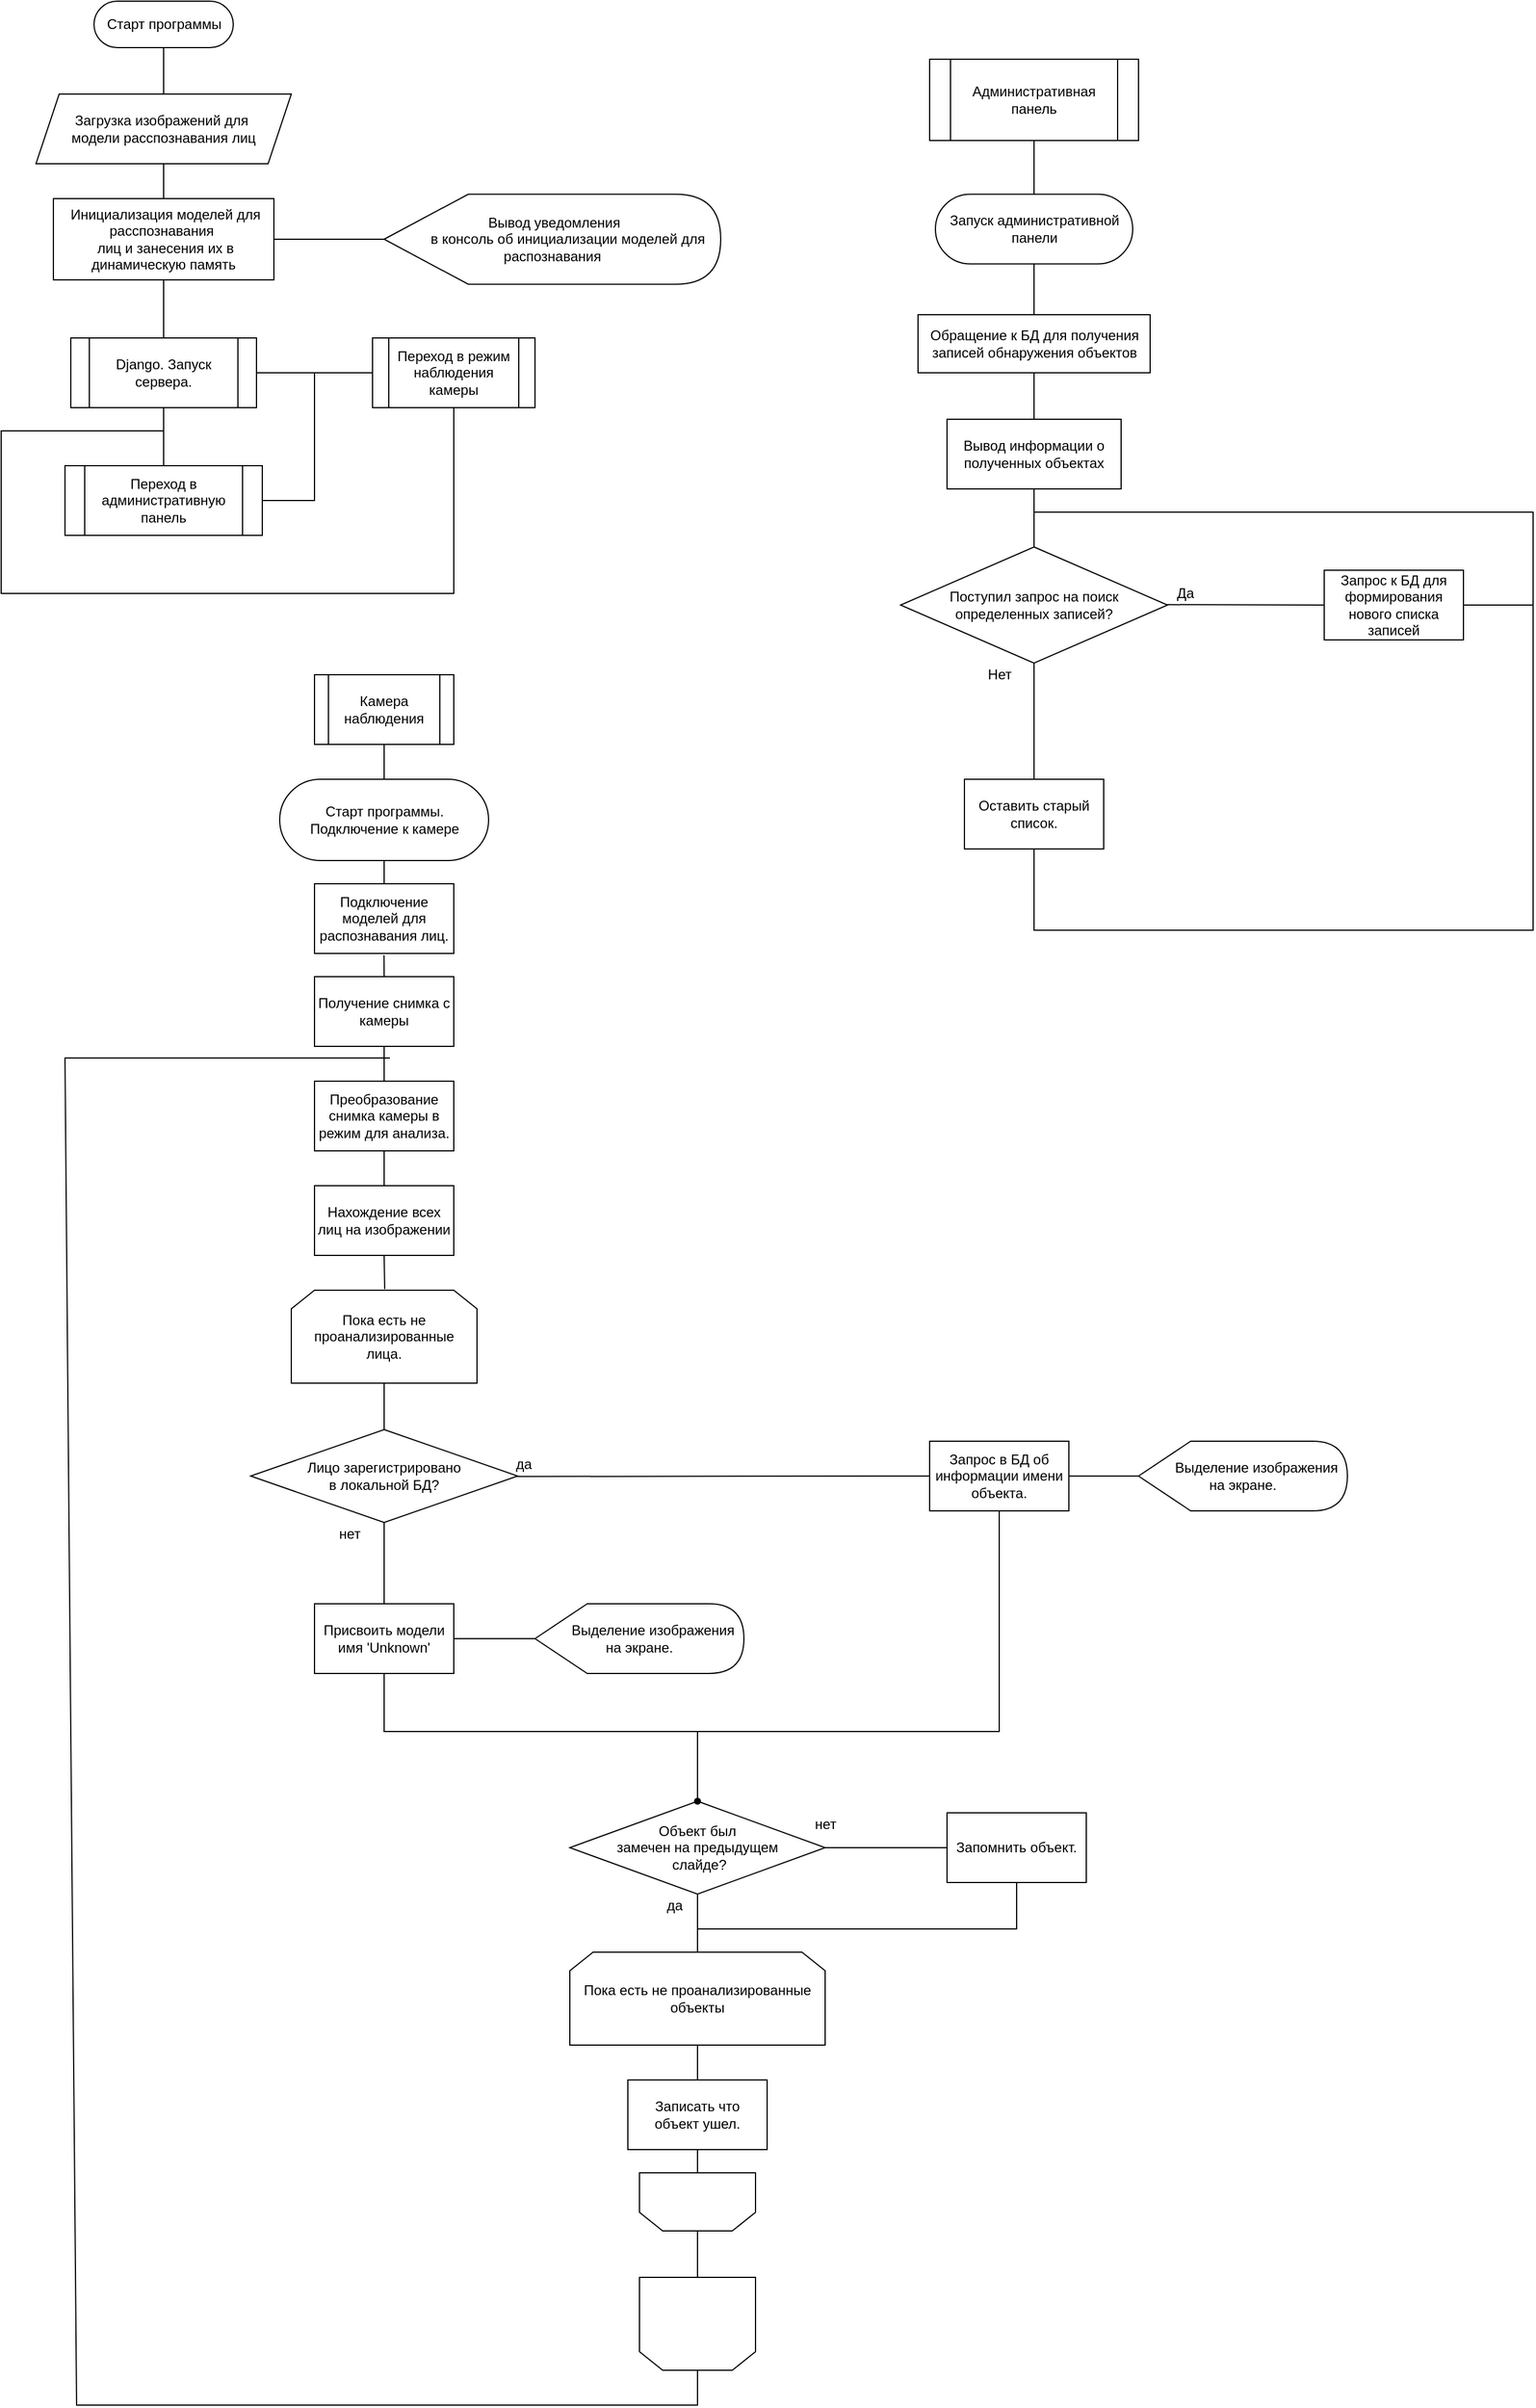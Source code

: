 <mxfile version="16.6.4" type="github">
  <diagram id="ewUVDnR6odoHEjvroTte" name="Page-1">
    <mxGraphModel dx="4030" dy="2073" grid="1" gridSize="10" guides="1" tooltips="1" connect="1" arrows="1" fold="1" page="1" pageScale="1" pageWidth="827" pageHeight="1169" math="0" shadow="0">
      <root>
        <mxCell id="0" />
        <mxCell id="1" parent="0" />
        <mxCell id="1KVrCh8t2x983QBbP4De-1" value="&lt;div&gt;Загрузка изображений для&amp;nbsp;&lt;/div&gt;&lt;div&gt;модели расспознавания лиц&lt;/div&gt;" style="shape=parallelogram;perimeter=parallelogramPerimeter;whiteSpace=wrap;html=1;fixedSize=1;" vertex="1" parent="1">
          <mxGeometry x="70" y="120" width="220" height="60" as="geometry" />
        </mxCell>
        <mxCell id="1KVrCh8t2x983QBbP4De-3" value="&lt;div&gt;&amp;nbsp;Инициализация моделей для расспознавания&amp;nbsp;&lt;/div&gt;&lt;div&gt;&amp;nbsp;лиц и занесения их в динамическую память&lt;/div&gt;" style="rounded=0;whiteSpace=wrap;html=1;" vertex="1" parent="1">
          <mxGeometry x="85" y="210" width="190" height="70" as="geometry" />
        </mxCell>
        <mxCell id="1KVrCh8t2x983QBbP4De-5" value="Старт программы" style="html=1;dashed=0;whitespace=wrap;shape=mxgraph.dfd.start" vertex="1" parent="1">
          <mxGeometry x="120" y="40" width="120" height="40" as="geometry" />
        </mxCell>
        <mxCell id="1KVrCh8t2x983QBbP4De-9" value="&lt;div&gt;&amp;nbsp;Вывод уведомления&lt;/div&gt;&lt;div&gt;&amp;nbsp; &amp;nbsp; &amp;nbsp; &amp;nbsp; &amp;nbsp;в&lt;span&gt;&amp;nbsp;консоль об инициализации моделей&amp;nbsp;&lt;/span&gt;&lt;span&gt;для&amp;nbsp;&lt;/span&gt;&lt;/div&gt;&lt;div&gt;&lt;span&gt;распознавания&lt;/span&gt;&lt;/div&gt;" style="shape=display;whiteSpace=wrap;html=1;" vertex="1" parent="1">
          <mxGeometry x="370" y="206.25" width="290" height="77.5" as="geometry" />
        </mxCell>
        <mxCell id="1KVrCh8t2x983QBbP4De-11" value="Django. Запуск сервера." style="shape=process;whiteSpace=wrap;html=1;backgroundOutline=1;" vertex="1" parent="1">
          <mxGeometry x="100" y="330" width="160" height="60" as="geometry" />
        </mxCell>
        <mxCell id="1KVrCh8t2x983QBbP4De-30" value="Переход в административную панель" style="shape=process;whiteSpace=wrap;html=1;backgroundOutline=1;" vertex="1" parent="1">
          <mxGeometry x="95" y="440" width="170" height="60" as="geometry" />
        </mxCell>
        <mxCell id="1KVrCh8t2x983QBbP4De-31" value="Переход в режим наблюдения камеры" style="shape=process;whiteSpace=wrap;html=1;backgroundOutline=1;" vertex="1" parent="1">
          <mxGeometry x="360" y="330" width="140" height="60" as="geometry" />
        </mxCell>
        <mxCell id="1KVrCh8t2x983QBbP4De-35" value="" style="endArrow=none;html=1;rounded=0;exitX=1;exitY=0.5;exitDx=0;exitDy=0;" edge="1" parent="1" source="1KVrCh8t2x983QBbP4De-30">
          <mxGeometry width="50" height="50" relative="1" as="geometry">
            <mxPoint x="280" y="460" as="sourcePoint" />
            <mxPoint x="310" y="360" as="targetPoint" />
            <Array as="points">
              <mxPoint x="310" y="470" />
            </Array>
          </mxGeometry>
        </mxCell>
        <mxCell id="1KVrCh8t2x983QBbP4De-38" value="" style="endArrow=none;html=1;rounded=0;exitX=0.5;exitY=1;exitDx=0;exitDy=0;" edge="1" parent="1" source="1KVrCh8t2x983QBbP4De-31">
          <mxGeometry width="50" height="50" relative="1" as="geometry">
            <mxPoint x="280" y="460" as="sourcePoint" />
            <mxPoint x="180" y="410" as="targetPoint" />
            <Array as="points">
              <mxPoint x="430" y="550" />
              <mxPoint x="40" y="550" />
              <mxPoint x="40" y="410" />
            </Array>
          </mxGeometry>
        </mxCell>
        <mxCell id="1KVrCh8t2x983QBbP4De-39" value="Административная панель" style="shape=process;whiteSpace=wrap;html=1;backgroundOutline=1;" vertex="1" parent="1">
          <mxGeometry x="840" y="90" width="180" height="70" as="geometry" />
        </mxCell>
        <mxCell id="1KVrCh8t2x983QBbP4De-40" value="Запуск административной &lt;br&gt;панели" style="html=1;dashed=0;whitespace=wrap;shape=mxgraph.dfd.start" vertex="1" parent="1">
          <mxGeometry x="845" y="206.25" width="170" height="60" as="geometry" />
        </mxCell>
        <mxCell id="1KVrCh8t2x983QBbP4De-42" value="Обращение к БД для получения &lt;br&gt;записей обнаружения объектов" style="html=1;dashed=0;whitespace=wrap;" vertex="1" parent="1">
          <mxGeometry x="830" y="310" width="200" height="50" as="geometry" />
        </mxCell>
        <mxCell id="1KVrCh8t2x983QBbP4De-47" value="Вывод информации о полученных объектах" style="rounded=0;whiteSpace=wrap;html=1;" vertex="1" parent="1">
          <mxGeometry x="855" y="400" width="150" height="60" as="geometry" />
        </mxCell>
        <mxCell id="1KVrCh8t2x983QBbP4De-50" value="Поступил запрос на поиск определенных записей?" style="rhombus;whiteSpace=wrap;html=1;" vertex="1" parent="1">
          <mxGeometry x="815" y="510" width="230" height="100" as="geometry" />
        </mxCell>
        <mxCell id="1KVrCh8t2x983QBbP4De-52" value="Оставить старый список." style="whiteSpace=wrap;html=1;" vertex="1" parent="1">
          <mxGeometry x="870" y="710" width="120" height="60" as="geometry" />
        </mxCell>
        <mxCell id="1KVrCh8t2x983QBbP4De-54" value="Нет" style="text;html=1;align=center;verticalAlign=middle;resizable=0;points=[];autosize=1;strokeColor=none;fillColor=none;" vertex="1" parent="1">
          <mxGeometry x="880" y="610" width="40" height="20" as="geometry" />
        </mxCell>
        <mxCell id="1KVrCh8t2x983QBbP4De-55" value="Запрос к БД для формирования нового списка записей" style="whiteSpace=wrap;html=1;" vertex="1" parent="1">
          <mxGeometry x="1180" y="530" width="120" height="60" as="geometry" />
        </mxCell>
        <mxCell id="1KVrCh8t2x983QBbP4De-57" value="Да" style="text;html=1;align=center;verticalAlign=middle;resizable=0;points=[];autosize=1;strokeColor=none;fillColor=none;" vertex="1" parent="1">
          <mxGeometry x="1045" y="540" width="30" height="20" as="geometry" />
        </mxCell>
        <mxCell id="1KVrCh8t2x983QBbP4De-60" value="" style="endArrow=none;html=1;rounded=0;entryX=1;entryY=0.5;entryDx=0;entryDy=0;" edge="1" parent="1" target="1KVrCh8t2x983QBbP4De-55">
          <mxGeometry width="50" height="50" relative="1" as="geometry">
            <mxPoint x="930" y="480" as="sourcePoint" />
            <mxPoint x="1050" y="500" as="targetPoint" />
            <Array as="points">
              <mxPoint x="1360" y="480" />
              <mxPoint x="1360" y="560" />
            </Array>
          </mxGeometry>
        </mxCell>
        <mxCell id="1KVrCh8t2x983QBbP4De-61" value="" style="endArrow=none;html=1;rounded=0;exitX=0.5;exitY=1;exitDx=0;exitDy=0;" edge="1" parent="1" source="1KVrCh8t2x983QBbP4De-52">
          <mxGeometry width="50" height="50" relative="1" as="geometry">
            <mxPoint x="1000" y="640" as="sourcePoint" />
            <mxPoint x="1360" y="560" as="targetPoint" />
            <Array as="points">
              <mxPoint x="930" y="840" />
              <mxPoint x="1360" y="840" />
            </Array>
          </mxGeometry>
        </mxCell>
        <mxCell id="1KVrCh8t2x983QBbP4De-63" value="Камера наблюдения" style="shape=process;whiteSpace=wrap;html=1;backgroundOutline=1;" vertex="1" parent="1">
          <mxGeometry x="310" y="620" width="120" height="60" as="geometry" />
        </mxCell>
        <mxCell id="1KVrCh8t2x983QBbP4De-64" value="Старт программы. &lt;br&gt;Подключение к камере" style="html=1;dashed=0;whitespace=wrap;shape=mxgraph.dfd.start" vertex="1" parent="1">
          <mxGeometry x="280" y="710" width="180" height="70" as="geometry" />
        </mxCell>
        <mxCell id="1KVrCh8t2x983QBbP4De-65" value="Получение снимка с камеры" style="rounded=0;whiteSpace=wrap;html=1;" vertex="1" parent="1">
          <mxGeometry x="310" y="880" width="120" height="60" as="geometry" />
        </mxCell>
        <mxCell id="1KVrCh8t2x983QBbP4De-66" value="Преобразование снимка камеры в режим для анализа." style="rounded=0;whiteSpace=wrap;html=1;" vertex="1" parent="1">
          <mxGeometry x="310" y="970" width="120" height="60" as="geometry" />
        </mxCell>
        <mxCell id="1KVrCh8t2x983QBbP4De-67" value="Подключение моделей для распознавания лиц." style="rounded=0;whiteSpace=wrap;html=1;" vertex="1" parent="1">
          <mxGeometry x="310" y="800" width="120" height="60" as="geometry" />
        </mxCell>
        <mxCell id="1KVrCh8t2x983QBbP4De-68" value="Нахождение всех лиц на изображении" style="rounded=0;whiteSpace=wrap;html=1;" vertex="1" parent="1">
          <mxGeometry x="310" y="1060" width="120" height="60" as="geometry" />
        </mxCell>
        <mxCell id="1KVrCh8t2x983QBbP4De-77" value="Пока есть не проанализированные&lt;br&gt;лица." style="shape=loopLimit;whiteSpace=wrap;html=1;" vertex="1" parent="1">
          <mxGeometry x="290" y="1150" width="160" height="80" as="geometry" />
        </mxCell>
        <mxCell id="1KVrCh8t2x983QBbP4De-80" value="Лицо зарегистрировано &lt;br&gt;в локальной БД?" style="rhombus;whiteSpace=wrap;html=1;" vertex="1" parent="1">
          <mxGeometry x="255" y="1270" width="230" height="80" as="geometry" />
        </mxCell>
        <mxCell id="1KVrCh8t2x983QBbP4De-83" value="Присвоить модели имя &#39;Unknown&#39;" style="rounded=0;whiteSpace=wrap;html=1;" vertex="1" parent="1">
          <mxGeometry x="310" y="1420" width="120" height="60" as="geometry" />
        </mxCell>
        <mxCell id="1KVrCh8t2x983QBbP4De-84" value="Запрос в БД об информации имени объекта." style="whiteSpace=wrap;html=1;" vertex="1" parent="1">
          <mxGeometry x="840" y="1280" width="120" height="60" as="geometry" />
        </mxCell>
        <mxCell id="1KVrCh8t2x983QBbP4De-88" value="нет" style="text;html=1;align=center;verticalAlign=middle;resizable=0;points=[];autosize=1;strokeColor=none;fillColor=none;" vertex="1" parent="1">
          <mxGeometry x="325" y="1350" width="30" height="20" as="geometry" />
        </mxCell>
        <mxCell id="1KVrCh8t2x983QBbP4De-89" value="да" style="text;html=1;align=center;verticalAlign=middle;resizable=0;points=[];autosize=1;strokeColor=none;fillColor=none;" vertex="1" parent="1">
          <mxGeometry x="475" y="1290" width="30" height="20" as="geometry" />
        </mxCell>
        <mxCell id="1KVrCh8t2x983QBbP4De-92" value="&amp;nbsp; &amp;nbsp; &amp;nbsp; &amp;nbsp;Выделение изображения &lt;br&gt;на экране." style="shape=display;whiteSpace=wrap;html=1;" vertex="1" parent="1">
          <mxGeometry x="500" y="1420" width="180" height="60" as="geometry" />
        </mxCell>
        <mxCell id="1KVrCh8t2x983QBbP4De-94" value="&amp;nbsp; &amp;nbsp; &amp;nbsp; &amp;nbsp;Выделение изображения &lt;br&gt;на экране." style="shape=display;whiteSpace=wrap;html=1;" vertex="1" parent="1">
          <mxGeometry x="1020" y="1280" width="180" height="60" as="geometry" />
        </mxCell>
        <mxCell id="1KVrCh8t2x983QBbP4De-97" value="Объект был &lt;br&gt;замечен на предыдущем&lt;br&gt;&amp;nbsp;слайде?" style="rhombus;whiteSpace=wrap;html=1;" vertex="1" parent="1">
          <mxGeometry x="530" y="1590" width="220" height="80" as="geometry" />
        </mxCell>
        <mxCell id="1KVrCh8t2x983QBbP4De-98" value="" style="shape=waypoint;sketch=0;size=6;pointerEvents=1;points=[];fillColor=default;resizable=0;rotatable=0;perimeter=centerPerimeter;snapToPoint=1;rounded=0;" vertex="1" parent="1">
          <mxGeometry x="620" y="1570" width="40" height="40" as="geometry" />
        </mxCell>
        <mxCell id="1KVrCh8t2x983QBbP4De-100" value="" style="endArrow=none;html=1;rounded=0;entryX=0.5;entryY=1;entryDx=0;entryDy=0;" edge="1" parent="1" target="1KVrCh8t2x983QBbP4De-84">
          <mxGeometry width="50" height="50" relative="1" as="geometry">
            <mxPoint x="640" y="1530" as="sourcePoint" />
            <mxPoint x="870" y="1500" as="targetPoint" />
            <Array as="points">
              <mxPoint x="900" y="1530" />
            </Array>
          </mxGeometry>
        </mxCell>
        <mxCell id="1KVrCh8t2x983QBbP4De-101" value="Запомнить объект." style="rounded=0;whiteSpace=wrap;html=1;" vertex="1" parent="1">
          <mxGeometry x="855" y="1600" width="120" height="60" as="geometry" />
        </mxCell>
        <mxCell id="1KVrCh8t2x983QBbP4De-103" value="нет" style="text;html=1;align=center;verticalAlign=middle;resizable=0;points=[];autosize=1;strokeColor=none;fillColor=none;" vertex="1" parent="1">
          <mxGeometry x="735" y="1600" width="30" height="20" as="geometry" />
        </mxCell>
        <mxCell id="1KVrCh8t2x983QBbP4De-105" value="Пока есть не проанализированные&lt;br&gt;объекты" style="shape=loopLimit;whiteSpace=wrap;html=1;" vertex="1" parent="1">
          <mxGeometry x="530" y="1720" width="220" height="80" as="geometry" />
        </mxCell>
        <mxCell id="1KVrCh8t2x983QBbP4De-107" value="" style="endArrow=none;html=1;rounded=0;entryX=0.5;entryY=1;entryDx=0;entryDy=0;" edge="1" parent="1" target="1KVrCh8t2x983QBbP4De-101">
          <mxGeometry width="50" height="50" relative="1" as="geometry">
            <mxPoint x="640" y="1700" as="sourcePoint" />
            <mxPoint x="850" y="1750" as="targetPoint" />
            <Array as="points">
              <mxPoint x="915" y="1700" />
            </Array>
          </mxGeometry>
        </mxCell>
        <mxCell id="1KVrCh8t2x983QBbP4De-108" value="да" style="text;html=1;align=center;verticalAlign=middle;resizable=0;points=[];autosize=1;strokeColor=none;fillColor=none;" vertex="1" parent="1">
          <mxGeometry x="605" y="1670" width="30" height="20" as="geometry" />
        </mxCell>
        <mxCell id="1KVrCh8t2x983QBbP4De-109" value="Записать что &lt;br&gt;объект ушел." style="rounded=0;whiteSpace=wrap;html=1;" vertex="1" parent="1">
          <mxGeometry x="580" y="1830" width="120" height="60" as="geometry" />
        </mxCell>
        <mxCell id="1KVrCh8t2x983QBbP4De-110" value="" style="shape=loopLimit;whiteSpace=wrap;html=1;rotation=-180;" vertex="1" parent="1">
          <mxGeometry x="590" y="1910" width="100" height="50" as="geometry" />
        </mxCell>
        <mxCell id="1KVrCh8t2x983QBbP4De-111" value="" style="endArrow=none;html=1;rounded=0;entryX=0.5;entryY=0.5;entryDx=0;entryDy=20;entryPerimeter=0;exitX=0.5;exitY=0;exitDx=0;exitDy=0;" edge="1" parent="1" source="1KVrCh8t2x983QBbP4De-1" target="1KVrCh8t2x983QBbP4De-5">
          <mxGeometry width="50" height="50" relative="1" as="geometry">
            <mxPoint x="170" y="140" as="sourcePoint" />
            <mxPoint x="220" y="90" as="targetPoint" />
          </mxGeometry>
        </mxCell>
        <mxCell id="1KVrCh8t2x983QBbP4De-112" value="" style="endArrow=none;html=1;rounded=0;entryX=0.5;entryY=1;entryDx=0;entryDy=0;" edge="1" parent="1" target="1KVrCh8t2x983QBbP4De-1">
          <mxGeometry width="50" height="50" relative="1" as="geometry">
            <mxPoint x="180" y="210" as="sourcePoint" />
            <mxPoint x="220" y="170" as="targetPoint" />
          </mxGeometry>
        </mxCell>
        <mxCell id="1KVrCh8t2x983QBbP4De-113" value="" style="endArrow=none;html=1;rounded=0;exitX=0.5;exitY=0;exitDx=0;exitDy=0;entryX=0.5;entryY=1;entryDx=0;entryDy=0;" edge="1" parent="1" source="1KVrCh8t2x983QBbP4De-11" target="1KVrCh8t2x983QBbP4De-3">
          <mxGeometry width="50" height="50" relative="1" as="geometry">
            <mxPoint x="170" y="330" as="sourcePoint" />
            <mxPoint x="220" y="280" as="targetPoint" />
          </mxGeometry>
        </mxCell>
        <mxCell id="1KVrCh8t2x983QBbP4De-114" value="" style="endArrow=none;html=1;rounded=0;entryX=0;entryY=0.5;entryDx=0;entryDy=0;entryPerimeter=0;exitX=1;exitY=0.5;exitDx=0;exitDy=0;" edge="1" parent="1" source="1KVrCh8t2x983QBbP4De-3" target="1KVrCh8t2x983QBbP4De-9">
          <mxGeometry width="50" height="50" relative="1" as="geometry">
            <mxPoint x="290" y="260" as="sourcePoint" />
            <mxPoint x="340" y="210" as="targetPoint" />
          </mxGeometry>
        </mxCell>
        <mxCell id="1KVrCh8t2x983QBbP4De-115" value="" style="endArrow=none;html=1;rounded=0;entryX=0;entryY=0.5;entryDx=0;entryDy=0;exitX=1;exitY=0.5;exitDx=0;exitDy=0;" edge="1" parent="1" source="1KVrCh8t2x983QBbP4De-11" target="1KVrCh8t2x983QBbP4De-31">
          <mxGeometry width="50" height="50" relative="1" as="geometry">
            <mxPoint x="290" y="450" as="sourcePoint" />
            <mxPoint x="340" y="400" as="targetPoint" />
          </mxGeometry>
        </mxCell>
        <mxCell id="1KVrCh8t2x983QBbP4De-116" value="" style="endArrow=none;html=1;rounded=0;entryX=0.5;entryY=1;entryDx=0;entryDy=0;exitX=0.5;exitY=0;exitDx=0;exitDy=0;" edge="1" parent="1" source="1KVrCh8t2x983QBbP4De-30" target="1KVrCh8t2x983QBbP4De-11">
          <mxGeometry width="50" height="50" relative="1" as="geometry">
            <mxPoint x="150" y="400" as="sourcePoint" />
            <mxPoint x="200" y="350" as="targetPoint" />
          </mxGeometry>
        </mxCell>
        <mxCell id="1KVrCh8t2x983QBbP4De-117" value="" style="endArrow=none;html=1;rounded=0;entryX=0.5;entryY=1;entryDx=0;entryDy=0;exitX=0.5;exitY=0.5;exitDx=0;exitDy=-30;exitPerimeter=0;" edge="1" parent="1" source="1KVrCh8t2x983QBbP4De-40" target="1KVrCh8t2x983QBbP4De-39">
          <mxGeometry width="50" height="50" relative="1" as="geometry">
            <mxPoint x="840" y="190" as="sourcePoint" />
            <mxPoint x="890" y="140" as="targetPoint" />
          </mxGeometry>
        </mxCell>
        <mxCell id="1KVrCh8t2x983QBbP4De-118" value="" style="endArrow=none;html=1;rounded=0;entryX=0.5;entryY=0.5;entryDx=0;entryDy=30;entryPerimeter=0;exitX=0.5;exitY=0;exitDx=0;exitDy=0;" edge="1" parent="1" source="1KVrCh8t2x983QBbP4De-42" target="1KVrCh8t2x983QBbP4De-40">
          <mxGeometry width="50" height="50" relative="1" as="geometry">
            <mxPoint x="970" y="450" as="sourcePoint" />
            <mxPoint x="1020" y="400" as="targetPoint" />
          </mxGeometry>
        </mxCell>
        <mxCell id="1KVrCh8t2x983QBbP4De-119" value="" style="endArrow=none;html=1;rounded=0;entryX=0.5;entryY=1;entryDx=0;entryDy=0;exitX=0.5;exitY=0;exitDx=0;exitDy=0;" edge="1" parent="1" source="1KVrCh8t2x983QBbP4De-47" target="1KVrCh8t2x983QBbP4De-42">
          <mxGeometry width="50" height="50" relative="1" as="geometry">
            <mxPoint x="950" y="440" as="sourcePoint" />
            <mxPoint x="1000" y="390" as="targetPoint" />
          </mxGeometry>
        </mxCell>
        <mxCell id="1KVrCh8t2x983QBbP4De-120" value="" style="endArrow=none;html=1;rounded=0;entryX=0.5;entryY=0;entryDx=0;entryDy=0;exitX=0.5;exitY=1;exitDx=0;exitDy=0;" edge="1" parent="1" source="1KVrCh8t2x983QBbP4De-47" target="1KVrCh8t2x983QBbP4De-50">
          <mxGeometry width="50" height="50" relative="1" as="geometry">
            <mxPoint x="950" y="440" as="sourcePoint" />
            <mxPoint x="1000" y="390" as="targetPoint" />
          </mxGeometry>
        </mxCell>
        <mxCell id="1KVrCh8t2x983QBbP4De-121" value="" style="endArrow=none;html=1;rounded=0;entryX=0.5;entryY=1;entryDx=0;entryDy=0;exitX=0.5;exitY=0;exitDx=0;exitDy=0;" edge="1" parent="1" source="1KVrCh8t2x983QBbP4De-52" target="1KVrCh8t2x983QBbP4De-50">
          <mxGeometry width="50" height="50" relative="1" as="geometry">
            <mxPoint x="940" y="660" as="sourcePoint" />
            <mxPoint x="990" y="610" as="targetPoint" />
          </mxGeometry>
        </mxCell>
        <mxCell id="1KVrCh8t2x983QBbP4De-123" value="" style="endArrow=none;html=1;rounded=0;exitX=-0.012;exitY=0.983;exitDx=0;exitDy=0;exitPerimeter=0;entryX=0;entryY=0.5;entryDx=0;entryDy=0;" edge="1" parent="1" source="1KVrCh8t2x983QBbP4De-57" target="1KVrCh8t2x983QBbP4De-55">
          <mxGeometry width="50" height="50" relative="1" as="geometry">
            <mxPoint x="1060" y="540" as="sourcePoint" />
            <mxPoint x="1110" y="490" as="targetPoint" />
          </mxGeometry>
        </mxCell>
        <mxCell id="1KVrCh8t2x983QBbP4De-124" value="" style="endArrow=none;html=1;rounded=0;entryX=0.5;entryY=0.5;entryDx=0;entryDy=35;entryPerimeter=0;exitX=0.5;exitY=0;exitDx=0;exitDy=0;" edge="1" parent="1" source="1KVrCh8t2x983QBbP4De-67" target="1KVrCh8t2x983QBbP4De-64">
          <mxGeometry width="50" height="50" relative="1" as="geometry">
            <mxPoint x="390" y="800" as="sourcePoint" />
            <mxPoint x="440" y="750" as="targetPoint" />
          </mxGeometry>
        </mxCell>
        <mxCell id="1KVrCh8t2x983QBbP4De-125" value="" style="endArrow=none;html=1;rounded=0;entryX=0.5;entryY=1;entryDx=0;entryDy=0;exitX=0.5;exitY=0.5;exitDx=0;exitDy=-35;exitPerimeter=0;" edge="1" parent="1" source="1KVrCh8t2x983QBbP4De-64" target="1KVrCh8t2x983QBbP4De-63">
          <mxGeometry width="50" height="50" relative="1" as="geometry">
            <mxPoint x="360" y="730" as="sourcePoint" />
            <mxPoint x="410" y="680" as="targetPoint" />
          </mxGeometry>
        </mxCell>
        <mxCell id="1KVrCh8t2x983QBbP4De-126" value="" style="endArrow=none;html=1;rounded=0;entryX=0.499;entryY=1.025;entryDx=0;entryDy=0;entryPerimeter=0;exitX=0.5;exitY=0;exitDx=0;exitDy=0;" edge="1" parent="1" source="1KVrCh8t2x983QBbP4De-65" target="1KVrCh8t2x983QBbP4De-67">
          <mxGeometry width="50" height="50" relative="1" as="geometry">
            <mxPoint x="360" y="920" as="sourcePoint" />
            <mxPoint x="410" y="870" as="targetPoint" />
          </mxGeometry>
        </mxCell>
        <mxCell id="1KVrCh8t2x983QBbP4De-127" value="" style="endArrow=none;html=1;rounded=0;entryX=0.5;entryY=1;entryDx=0;entryDy=0;exitX=0.5;exitY=0;exitDx=0;exitDy=0;" edge="1" parent="1" source="1KVrCh8t2x983QBbP4De-66" target="1KVrCh8t2x983QBbP4De-65">
          <mxGeometry width="50" height="50" relative="1" as="geometry">
            <mxPoint x="360" y="990" as="sourcePoint" />
            <mxPoint x="410" y="940" as="targetPoint" />
          </mxGeometry>
        </mxCell>
        <mxCell id="1KVrCh8t2x983QBbP4De-128" value="" style="endArrow=none;html=1;rounded=0;exitX=0.5;exitY=0;exitDx=0;exitDy=0;" edge="1" parent="1" source="1KVrCh8t2x983QBbP4De-68">
          <mxGeometry width="50" height="50" relative="1" as="geometry">
            <mxPoint x="320" y="1080" as="sourcePoint" />
            <mxPoint x="370" y="1030" as="targetPoint" />
          </mxGeometry>
        </mxCell>
        <mxCell id="1KVrCh8t2x983QBbP4De-129" value="" style="endArrow=none;html=1;rounded=0;entryX=0.5;entryY=1;entryDx=0;entryDy=0;exitX=0.503;exitY=-0.012;exitDx=0;exitDy=0;exitPerimeter=0;" edge="1" parent="1" source="1KVrCh8t2x983QBbP4De-77" target="1KVrCh8t2x983QBbP4De-68">
          <mxGeometry width="50" height="50" relative="1" as="geometry">
            <mxPoint x="360" y="1180" as="sourcePoint" />
            <mxPoint x="410" y="1130" as="targetPoint" />
          </mxGeometry>
        </mxCell>
        <mxCell id="1KVrCh8t2x983QBbP4De-130" value="" style="endArrow=none;html=1;rounded=0;entryX=0.5;entryY=1;entryDx=0;entryDy=0;exitX=0.5;exitY=0;exitDx=0;exitDy=0;" edge="1" parent="1" source="1KVrCh8t2x983QBbP4De-80" target="1KVrCh8t2x983QBbP4De-77">
          <mxGeometry width="50" height="50" relative="1" as="geometry">
            <mxPoint x="360" y="1300" as="sourcePoint" />
            <mxPoint x="410" y="1250" as="targetPoint" />
          </mxGeometry>
        </mxCell>
        <mxCell id="1KVrCh8t2x983QBbP4De-131" value="" style="endArrow=none;html=1;rounded=0;entryX=0.5;entryY=1;entryDx=0;entryDy=0;exitX=0.5;exitY=0;exitDx=0;exitDy=0;" edge="1" parent="1" source="1KVrCh8t2x983QBbP4De-83" target="1KVrCh8t2x983QBbP4De-80">
          <mxGeometry width="50" height="50" relative="1" as="geometry">
            <mxPoint x="360" y="1400" as="sourcePoint" />
            <mxPoint x="410" y="1350" as="targetPoint" />
          </mxGeometry>
        </mxCell>
        <mxCell id="1KVrCh8t2x983QBbP4De-132" value="" style="endArrow=none;html=1;rounded=0;entryX=0.5;entryY=1;entryDx=0;entryDy=0;exitX=0.5;exitY=0;exitDx=0;exitDy=0;" edge="1" parent="1" source="1KVrCh8t2x983QBbP4De-109" target="1KVrCh8t2x983QBbP4De-105">
          <mxGeometry width="50" height="50" relative="1" as="geometry">
            <mxPoint x="500" y="1840" as="sourcePoint" />
            <mxPoint x="550" y="1790" as="targetPoint" />
          </mxGeometry>
        </mxCell>
        <mxCell id="1KVrCh8t2x983QBbP4De-133" value="" style="endArrow=none;html=1;rounded=0;entryX=0.5;entryY=1;entryDx=0;entryDy=0;exitX=0.5;exitY=1;exitDx=0;exitDy=0;" edge="1" parent="1" source="1KVrCh8t2x983QBbP4De-110" target="1KVrCh8t2x983QBbP4De-109">
          <mxGeometry width="50" height="50" relative="1" as="geometry">
            <mxPoint x="500" y="1840" as="sourcePoint" />
            <mxPoint x="550" y="1790" as="targetPoint" />
          </mxGeometry>
        </mxCell>
        <mxCell id="1KVrCh8t2x983QBbP4De-134" value="" style="endArrow=none;html=1;rounded=0;entryX=0;entryY=0.5;entryDx=0;entryDy=0;exitX=0.319;exitY=1.019;exitDx=0;exitDy=0;exitPerimeter=0;" edge="1" parent="1" source="1KVrCh8t2x983QBbP4De-89" target="1KVrCh8t2x983QBbP4De-84">
          <mxGeometry width="50" height="50" relative="1" as="geometry">
            <mxPoint x="650" y="1410" as="sourcePoint" />
            <mxPoint x="700" y="1360" as="targetPoint" />
          </mxGeometry>
        </mxCell>
        <mxCell id="1KVrCh8t2x983QBbP4De-135" value="" style="endArrow=none;html=1;rounded=0;exitX=1;exitY=0.5;exitDx=0;exitDy=0;entryX=0;entryY=0.5;entryDx=0;entryDy=0;entryPerimeter=0;" edge="1" parent="1" source="1KVrCh8t2x983QBbP4De-83" target="1KVrCh8t2x983QBbP4De-92">
          <mxGeometry width="50" height="50" relative="1" as="geometry">
            <mxPoint x="530" y="1490" as="sourcePoint" />
            <mxPoint x="580" y="1440" as="targetPoint" />
          </mxGeometry>
        </mxCell>
        <mxCell id="1KVrCh8t2x983QBbP4De-136" value="" style="endArrow=none;html=1;rounded=0;entryX=0;entryY=0.5;entryDx=0;entryDy=0;entryPerimeter=0;exitX=1;exitY=0.5;exitDx=0;exitDy=0;" edge="1" parent="1" source="1KVrCh8t2x983QBbP4De-84" target="1KVrCh8t2x983QBbP4De-94">
          <mxGeometry width="50" height="50" relative="1" as="geometry">
            <mxPoint x="880" y="1380" as="sourcePoint" />
            <mxPoint x="930" y="1330" as="targetPoint" />
          </mxGeometry>
        </mxCell>
        <mxCell id="1KVrCh8t2x983QBbP4De-137" value="" style="endArrow=none;html=1;rounded=0;entryX=0.5;entryY=1;entryDx=0;entryDy=0;" edge="1" parent="1" source="1KVrCh8t2x983QBbP4De-98" target="1KVrCh8t2x983QBbP4De-83">
          <mxGeometry width="50" height="50" relative="1" as="geometry">
            <mxPoint x="690" y="1490" as="sourcePoint" />
            <mxPoint x="740" y="1440" as="targetPoint" />
            <Array as="points">
              <mxPoint x="640" y="1530" />
              <mxPoint x="370" y="1530" />
            </Array>
          </mxGeometry>
        </mxCell>
        <mxCell id="1KVrCh8t2x983QBbP4De-138" value="" style="endArrow=none;html=1;rounded=0;entryX=0;entryY=0.5;entryDx=0;entryDy=0;exitX=1;exitY=0.5;exitDx=0;exitDy=0;" edge="1" parent="1" source="1KVrCh8t2x983QBbP4De-97" target="1KVrCh8t2x983QBbP4De-101">
          <mxGeometry width="50" height="50" relative="1" as="geometry">
            <mxPoint x="690" y="1760" as="sourcePoint" />
            <mxPoint x="740" y="1710" as="targetPoint" />
          </mxGeometry>
        </mxCell>
        <mxCell id="1KVrCh8t2x983QBbP4De-139" value="" style="endArrow=none;html=1;rounded=0;entryX=0.5;entryY=1;entryDx=0;entryDy=0;exitX=0.5;exitY=0;exitDx=0;exitDy=0;" edge="1" parent="1" source="1KVrCh8t2x983QBbP4De-105" target="1KVrCh8t2x983QBbP4De-97">
          <mxGeometry width="50" height="50" relative="1" as="geometry">
            <mxPoint x="690" y="1760" as="sourcePoint" />
            <mxPoint x="740" y="1710" as="targetPoint" />
          </mxGeometry>
        </mxCell>
        <mxCell id="1KVrCh8t2x983QBbP4De-140" value="" style="endArrow=none;html=1;rounded=0;entryX=0.5;entryY=0;entryDx=0;entryDy=0;entryPerimeter=0;" edge="1" parent="1" target="1KVrCh8t2x983QBbP4De-141">
          <mxGeometry width="50" height="50" relative="1" as="geometry">
            <mxPoint x="375" y="950" as="sourcePoint" />
            <mxPoint x="645" y="2130" as="targetPoint" />
            <Array as="points">
              <mxPoint x="95" y="950" />
              <mxPoint x="105" y="2110" />
              <mxPoint x="640" y="2110" />
            </Array>
          </mxGeometry>
        </mxCell>
        <mxCell id="1KVrCh8t2x983QBbP4De-141" value="" style="shape=loopLimit;whiteSpace=wrap;html=1;rotation=-180;" vertex="1" parent="1">
          <mxGeometry x="590" y="2000" width="100" height="80" as="geometry" />
        </mxCell>
        <mxCell id="1KVrCh8t2x983QBbP4De-142" value="" style="endArrow=none;html=1;rounded=0;entryX=0.5;entryY=0;entryDx=0;entryDy=0;exitX=0.5;exitY=1;exitDx=0;exitDy=0;" edge="1" parent="1" source="1KVrCh8t2x983QBbP4De-141" target="1KVrCh8t2x983QBbP4De-110">
          <mxGeometry width="50" height="50" relative="1" as="geometry">
            <mxPoint x="570" y="2000" as="sourcePoint" />
            <mxPoint x="620" y="1950" as="targetPoint" />
          </mxGeometry>
        </mxCell>
      </root>
    </mxGraphModel>
  </diagram>
</mxfile>
